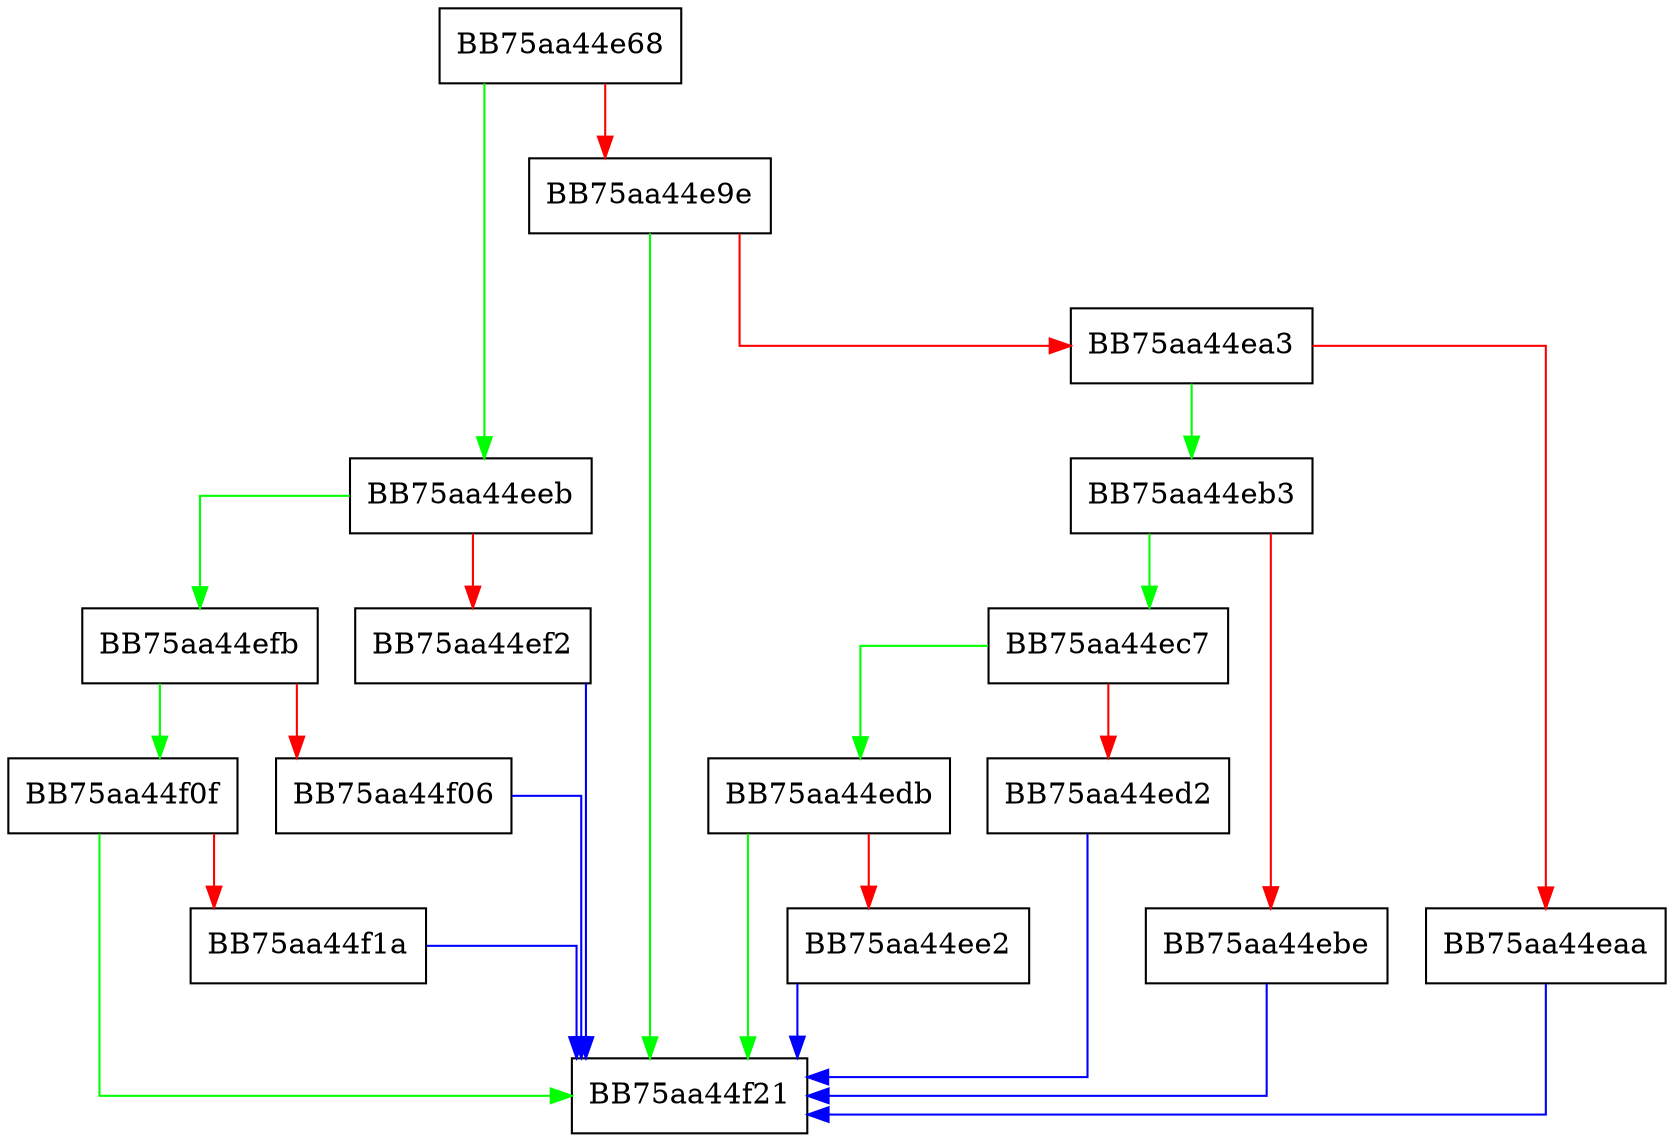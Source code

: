 digraph checkwmicall {
  node [shape="box"];
  graph [splines=ortho];
  BB75aa44e68 -> BB75aa44eeb [color="green"];
  BB75aa44e68 -> BB75aa44e9e [color="red"];
  BB75aa44e9e -> BB75aa44f21 [color="green"];
  BB75aa44e9e -> BB75aa44ea3 [color="red"];
  BB75aa44ea3 -> BB75aa44eb3 [color="green"];
  BB75aa44ea3 -> BB75aa44eaa [color="red"];
  BB75aa44eaa -> BB75aa44f21 [color="blue"];
  BB75aa44eb3 -> BB75aa44ec7 [color="green"];
  BB75aa44eb3 -> BB75aa44ebe [color="red"];
  BB75aa44ebe -> BB75aa44f21 [color="blue"];
  BB75aa44ec7 -> BB75aa44edb [color="green"];
  BB75aa44ec7 -> BB75aa44ed2 [color="red"];
  BB75aa44ed2 -> BB75aa44f21 [color="blue"];
  BB75aa44edb -> BB75aa44f21 [color="green"];
  BB75aa44edb -> BB75aa44ee2 [color="red"];
  BB75aa44ee2 -> BB75aa44f21 [color="blue"];
  BB75aa44eeb -> BB75aa44efb [color="green"];
  BB75aa44eeb -> BB75aa44ef2 [color="red"];
  BB75aa44ef2 -> BB75aa44f21 [color="blue"];
  BB75aa44efb -> BB75aa44f0f [color="green"];
  BB75aa44efb -> BB75aa44f06 [color="red"];
  BB75aa44f06 -> BB75aa44f21 [color="blue"];
  BB75aa44f0f -> BB75aa44f21 [color="green"];
  BB75aa44f0f -> BB75aa44f1a [color="red"];
  BB75aa44f1a -> BB75aa44f21 [color="blue"];
}